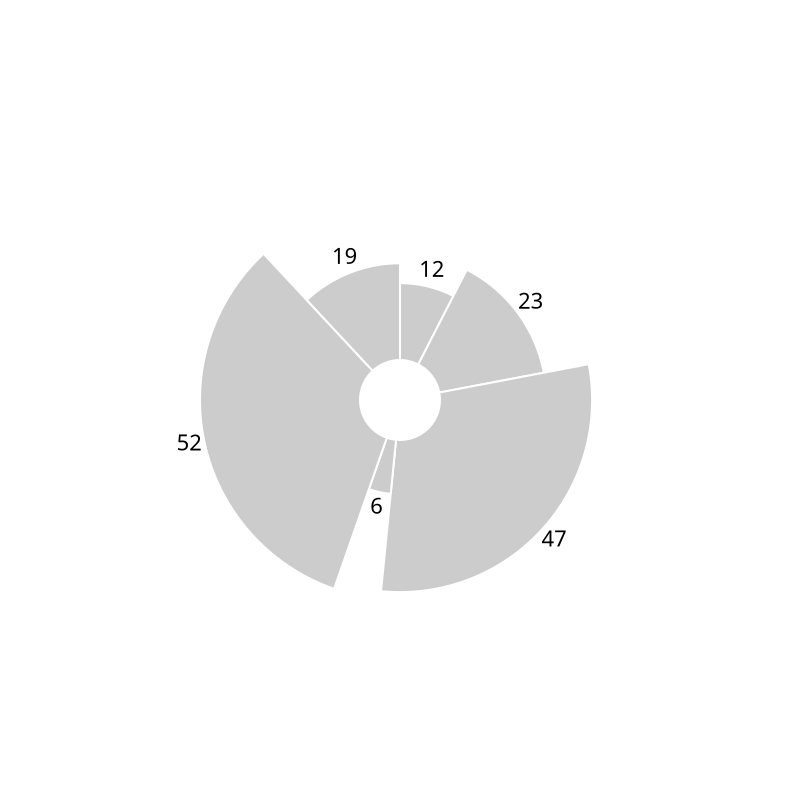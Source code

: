 {
  "$schema": "https://vega.github.io/schema/vega/v3.0.json",
  "width": 400,
  "height": 400,

  "data": [
    {
      "name": "table",
      "values": [12, 23, 47, 6, 52, 19],
      "transform": [{"type": "pie", "field": "data"}]
    }
  ],

  "scales": [
    {
      "name": "r",
      "type": "sqrt",
      "domain": {"data": "table", "field": "data"},
      "zero": true,
      "range": [20, 100]
    }
  ],

  "marks": [
    {
      "type": "arc",
      "from": {"data": "table"},
      "encode": {
        "enter": {
          "x": {"field": {"group": "width"}, "mult": 0.5},
          "y": {"field": {"group": "height"}, "mult": 0.5},
          "startAngle": {"field": "startAngle"},
          "endAngle": {"field": "endAngle"},
          "innerRadius": {"value": 20},
          "outerRadius": {"scale": "r", "field": "data"},
          "stroke": {"value": "#fff"}
        },
        "update": {
          "fill": {"value": "#ccc"}
        },
        "hover": {
          "fill": {"value": "pink"}
        }
      }
    },

    {
      "type": "text",
      "from": {"data": "table"},
      "encode": {
        "enter": {
          "x": {"field": {"group": "width"}, "mult": 0.5},
          "y": {"field": {"group": "height"}, "mult": 0.5},
          "radius": {"scale": "r", "field": "data", "offset": 8},
          "theta": {"signal": "(datum.startAngle + datum.endAngle)/2"},
          "fill": {"value": "#000"},
          "align": {"value": "center"},
          "baseline": {"value": "middle"},
          "text": {"field": "data"}
        }
      }
    }
  ]
}